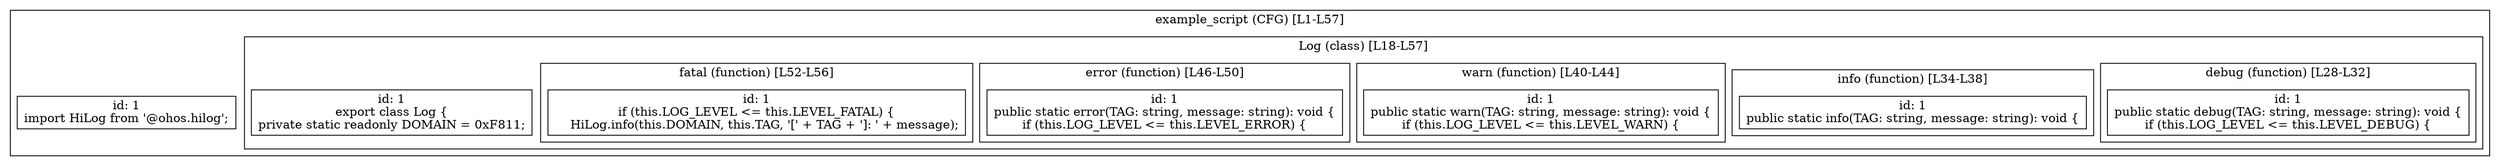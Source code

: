 digraph "54.ts" {
  subgraph "cluster_1" {
    label="example_script (CFG) [L1-L57]";
    node_1_1 [label="id: 1\nimport HiLog from '@ohos.hilog';", shape=box];
  subgraph "cluster_2" {
    label="Log (class) [L18-L57]";
    node_2_1 [label="id: 1\nexport class Log {
private static readonly DOMAIN = 0xF811;", shape=box];
  subgraph "cluster_3" {
    label="debug (function) [L28-L32]";
    node_3_1 [label="id: 1\npublic static debug(TAG: string, message: string): void {
if (this.LOG_LEVEL <= this.LEVEL_DEBUG) {", shape=box];
  }
  subgraph "cluster_4" {
    label="info (function) [L34-L38]";
    node_4_1 [label="id: 1\npublic static info(TAG: string, message: string): void {", shape=box];
  }
  subgraph "cluster_5" {
    label="warn (function) [L40-L44]";
    node_5_1 [label="id: 1\npublic static warn(TAG: string, message: string): void {
if (this.LOG_LEVEL <= this.LEVEL_WARN) {", shape=box];
  }
  subgraph "cluster_6" {
    label="error (function) [L46-L50]";
    node_6_1 [label="id: 1\npublic static error(TAG: string, message: string): void {
if (this.LOG_LEVEL <= this.LEVEL_ERROR) {", shape=box];
  }
  subgraph "cluster_7" {
    label="fatal (function) [L52-L56]";
    node_7_1 [label="id: 1\nif (this.LOG_LEVEL <= this.LEVEL_FATAL) {
    HiLog.info(this.DOMAIN, this.TAG, '[' + TAG + ']: ' + message);", shape=box];
  }
  }
  }
}